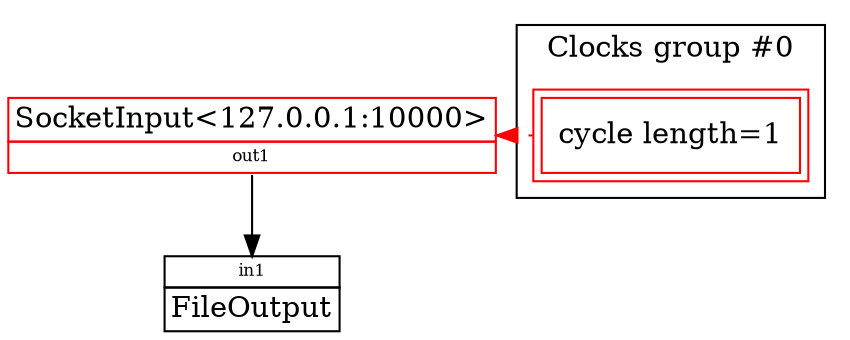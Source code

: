 /* This is output of DSP::Clock::SchemeToDOTfile */
/* Signal processing in this application is built on DSP Engine ver. 0.20.036 2005-2023 Marek Blok */

digraph TEST {
  subgraph BLOCKS {
    source_1 [label=<<TABLE BORDER="0" CELLBORDER="1" CELLSPACING="0">
      <TR><TD COLSPAN="1">SocketInput&lt;127.0.0.1:10000&gt;</TD></TR>
      <TR><TD COLSPAN="1" PORT="out1"><FONT POINT-SIZE="8.0">out1</FONT></TD></TR>
      </TABLE>>, shape=plain];
    source_1[color=red];
    clock_0x243093e7a20 -> source_1 [style=dotted, constraint=false, color=red];


    source_1:out1 -> block_2:in1;


    block_2 [label=<<TABLE BORDER="0" CELLBORDER="1" CELLSPACING="0">
      <TR><TD COLSPAN="1" PORT="in1"><FONT POINT-SIZE="8.0">in1</FONT></TD></TR>
      <TR><TD COLSPAN="1">FileOutput</TD></TR>
      </TABLE>>, shape=plain];


    style=invis;
  }

  subgraph cluster_clock_group_0 {
    clock_0x243093e7a20 [shape=box,peripheries=2,label = "cycle length=1",color=red];
    label = "Clocks group #0";
  }
}
